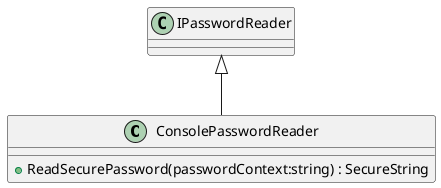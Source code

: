 @startuml
class ConsolePasswordReader {
    + ReadSecurePassword(passwordContext:string) : SecureString
}
IPasswordReader <|-- ConsolePasswordReader
@enduml
